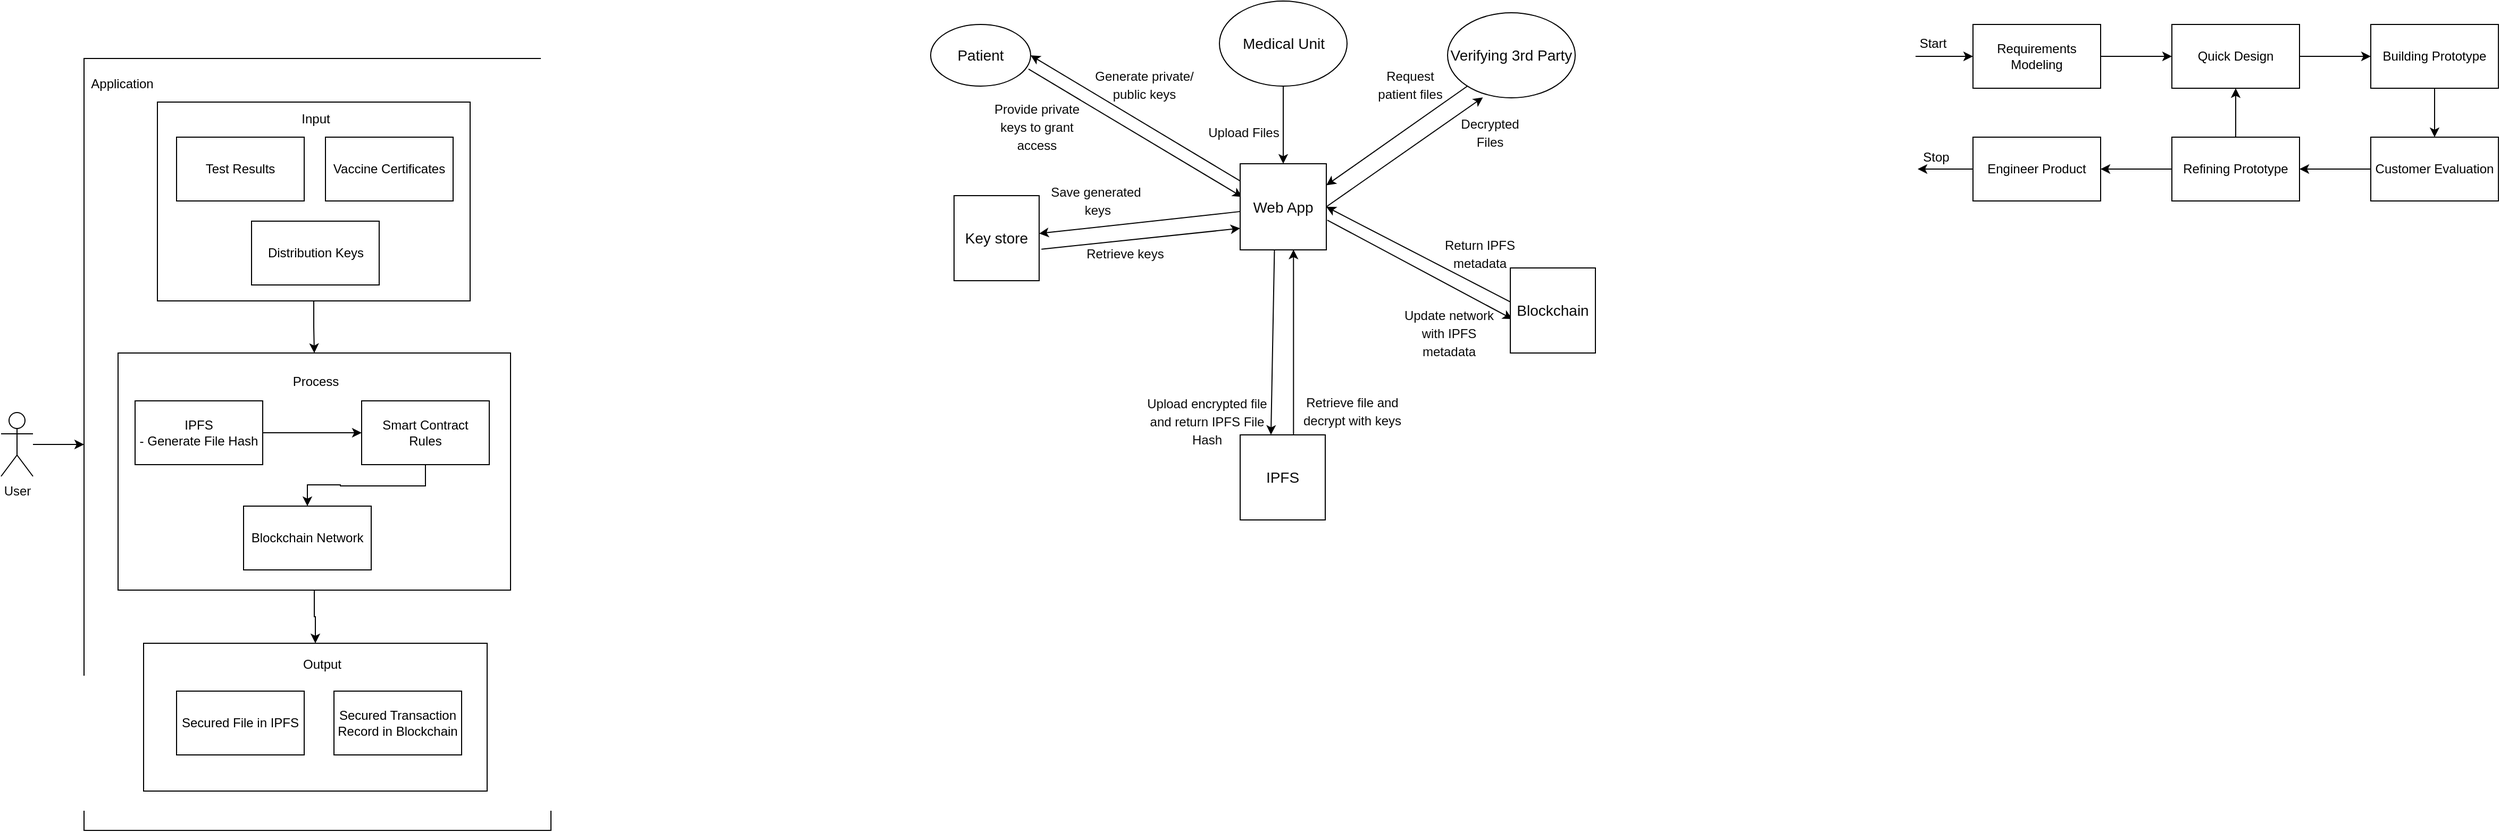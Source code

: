 <mxfile version="14.9.5" type="device"><diagram id="kY-viib103wf2mf439vV" name="Page-1"><mxGraphModel dx="800" dy="489" grid="0" gridSize="10" guides="1" tooltips="1" connect="1" arrows="1" fold="1" page="1" pageScale="1" pageWidth="3000" pageHeight="1100" math="0" shadow="0"><root><mxCell id="0"/><mxCell id="1" parent="0"/><mxCell id="HL23rp8V-L4xdYOjuT2W-24" value="" style="rounded=0;whiteSpace=wrap;html=1;" parent="1" vertex="1"><mxGeometry x="215" y="251" width="439" height="726" as="geometry"/></mxCell><mxCell id="HL23rp8V-L4xdYOjuT2W-6" value="" style="rounded=0;whiteSpace=wrap;html=1;" parent="1" vertex="1"><mxGeometry x="271" y="801" width="323" height="139" as="geometry"/></mxCell><mxCell id="HL23rp8V-L4xdYOjuT2W-14" style="edgeStyle=orthogonalEdgeStyle;rounded=0;orthogonalLoop=1;jettySize=auto;html=1;" parent="1" source="KZ27g9-mBWaPiHV4D6GU-1" target="KZ27g9-mBWaPiHV4D6GU-7" edge="1"><mxGeometry relative="1" as="geometry"/></mxCell><mxCell id="KZ27g9-mBWaPiHV4D6GU-1" value="" style="rounded=0;whiteSpace=wrap;html=1;" parent="1" vertex="1"><mxGeometry x="284" y="292" width="294" height="187" as="geometry"/></mxCell><mxCell id="KZ27g9-mBWaPiHV4D6GU-2" value="Input" style="text;html=1;strokeColor=none;fillColor=none;align=center;verticalAlign=middle;whiteSpace=wrap;rounded=0;" parent="1" vertex="1"><mxGeometry x="412.5" y="298" width="40" height="20" as="geometry"/></mxCell><mxCell id="KZ27g9-mBWaPiHV4D6GU-3" value="Test Results" style="rounded=0;whiteSpace=wrap;html=1;" parent="1" vertex="1"><mxGeometry x="302" y="325" width="120" height="60" as="geometry"/></mxCell><mxCell id="KZ27g9-mBWaPiHV4D6GU-4" value="Vaccine Certificates" style="rounded=0;whiteSpace=wrap;html=1;" parent="1" vertex="1"><mxGeometry x="442" y="325" width="120" height="60" as="geometry"/></mxCell><mxCell id="HL23rp8V-L4xdYOjuT2W-19" style="edgeStyle=orthogonalEdgeStyle;rounded=0;orthogonalLoop=1;jettySize=auto;html=1;exitX=0.5;exitY=1;exitDx=0;exitDy=0;entryX=0.5;entryY=0;entryDx=0;entryDy=0;" parent="1" source="KZ27g9-mBWaPiHV4D6GU-7" target="HL23rp8V-L4xdYOjuT2W-6" edge="1"><mxGeometry relative="1" as="geometry"/></mxCell><mxCell id="KZ27g9-mBWaPiHV4D6GU-7" value="" style="rounded=0;whiteSpace=wrap;html=1;" parent="1" vertex="1"><mxGeometry x="247" y="528" width="369" height="223" as="geometry"/></mxCell><mxCell id="KZ27g9-mBWaPiHV4D6GU-8" value="Process" style="text;html=1;strokeColor=none;fillColor=none;align=center;verticalAlign=middle;whiteSpace=wrap;rounded=0;" parent="1" vertex="1"><mxGeometry x="412.5" y="545" width="40" height="20" as="geometry"/></mxCell><mxCell id="HL23rp8V-L4xdYOjuT2W-12" style="edgeStyle=orthogonalEdgeStyle;rounded=0;orthogonalLoop=1;jettySize=auto;html=1;" parent="1" source="KZ27g9-mBWaPiHV4D6GU-9" target="KZ27g9-mBWaPiHV4D6GU-10" edge="1"><mxGeometry relative="1" as="geometry"/></mxCell><mxCell id="KZ27g9-mBWaPiHV4D6GU-9" value="IPFS&lt;br&gt;- Generate File Hash" style="rounded=0;whiteSpace=wrap;html=1;" parent="1" vertex="1"><mxGeometry x="263" y="573" width="120" height="60" as="geometry"/></mxCell><mxCell id="HL23rp8V-L4xdYOjuT2W-13" style="edgeStyle=orthogonalEdgeStyle;rounded=0;orthogonalLoop=1;jettySize=auto;html=1;" parent="1" source="KZ27g9-mBWaPiHV4D6GU-10" target="HL23rp8V-L4xdYOjuT2W-2" edge="1"><mxGeometry relative="1" as="geometry"/></mxCell><mxCell id="KZ27g9-mBWaPiHV4D6GU-10" value="Smart Contract&lt;br&gt;Rules" style="rounded=0;whiteSpace=wrap;html=1;" parent="1" vertex="1"><mxGeometry x="476" y="573" width="120" height="60" as="geometry"/></mxCell><mxCell id="HL23rp8V-L4xdYOjuT2W-1" value="Distribution Keys" style="rounded=0;whiteSpace=wrap;html=1;" parent="1" vertex="1"><mxGeometry x="372.5" y="404" width="120" height="60" as="geometry"/></mxCell><mxCell id="HL23rp8V-L4xdYOjuT2W-2" value="Blockchain Network" style="rounded=0;whiteSpace=wrap;html=1;" parent="1" vertex="1"><mxGeometry x="365" y="672" width="120" height="60" as="geometry"/></mxCell><mxCell id="HL23rp8V-L4xdYOjuT2W-4" value="Secured File in IPFS" style="rounded=0;whiteSpace=wrap;html=1;" parent="1" vertex="1"><mxGeometry x="302" y="846" width="120" height="60" as="geometry"/></mxCell><mxCell id="HL23rp8V-L4xdYOjuT2W-5" value="Secured Transaction&lt;br&gt;Record in Blockchain" style="rounded=0;whiteSpace=wrap;html=1;" parent="1" vertex="1"><mxGeometry x="450" y="846" width="120" height="60" as="geometry"/></mxCell><mxCell id="HL23rp8V-L4xdYOjuT2W-7" value="Output" style="text;html=1;strokeColor=none;fillColor=none;align=center;verticalAlign=middle;whiteSpace=wrap;rounded=0;" parent="1" vertex="1"><mxGeometry x="419" y="811" width="40" height="20" as="geometry"/></mxCell><mxCell id="HL23rp8V-L4xdYOjuT2W-25" value="Application" style="text;html=1;strokeColor=none;fillColor=none;align=center;verticalAlign=middle;whiteSpace=wrap;rounded=0;" parent="1" vertex="1"><mxGeometry x="231" y="265" width="40" height="20" as="geometry"/></mxCell><mxCell id="HL23rp8V-L4xdYOjuT2W-39" style="edgeStyle=orthogonalEdgeStyle;rounded=0;orthogonalLoop=1;jettySize=auto;html=1;fontColor=#FFFFFF;" parent="1" source="HL23rp8V-L4xdYOjuT2W-36" target="HL23rp8V-L4xdYOjuT2W-24" edge="1"><mxGeometry relative="1" as="geometry"/></mxCell><mxCell id="HL23rp8V-L4xdYOjuT2W-36" value="&lt;font color=&quot;#0a0a0a&quot;&gt;User&lt;/font&gt;" style="shape=umlActor;verticalLabelPosition=bottom;verticalAlign=top;html=1;fontColor=#FFFFFF;" parent="1" vertex="1"><mxGeometry x="137" y="584" width="30" height="60" as="geometry"/></mxCell><mxCell id="HL23rp8V-L4xdYOjuT2W-89" style="edgeStyle=none;rounded=0;orthogonalLoop=1;jettySize=auto;html=1;entryX=0.024;entryY=0.385;entryDx=0;entryDy=0;fontSize=14;fontColor=#0A0A0A;exitX=0.979;exitY=0.724;exitDx=0;exitDy=0;exitPerimeter=0;entryPerimeter=0;" parent="1" source="HL23rp8V-L4xdYOjuT2W-69" target="HL23rp8V-L4xdYOjuT2W-72" edge="1"><mxGeometry relative="1" as="geometry"/></mxCell><mxCell id="HL23rp8V-L4xdYOjuT2W-69" value="Patient" style="ellipse;whiteSpace=wrap;html=1;fontSize=14;fontColor=#0A0A0A;" parent="1" vertex="1"><mxGeometry x="1011" y="219" width="94" height="58" as="geometry"/></mxCell><mxCell id="HL23rp8V-L4xdYOjuT2W-82" style="edgeStyle=none;rounded=0;orthogonalLoop=1;jettySize=auto;html=1;fontSize=14;fontColor=#0A0A0A;" parent="1" source="HL23rp8V-L4xdYOjuT2W-70" target="HL23rp8V-L4xdYOjuT2W-72" edge="1"><mxGeometry relative="1" as="geometry"/></mxCell><mxCell id="HL23rp8V-L4xdYOjuT2W-70" value="Medical Unit" style="ellipse;whiteSpace=wrap;html=1;fontSize=14;fontColor=#0A0A0A;" parent="1" vertex="1"><mxGeometry x="1282.5" y="197" width="120" height="80" as="geometry"/></mxCell><mxCell id="HL23rp8V-L4xdYOjuT2W-88" style="edgeStyle=none;rounded=0;orthogonalLoop=1;jettySize=auto;html=1;fontSize=14;fontColor=#0A0A0A;entryX=1;entryY=0.25;entryDx=0;entryDy=0;" parent="1" source="HL23rp8V-L4xdYOjuT2W-71" target="HL23rp8V-L4xdYOjuT2W-72" edge="1"><mxGeometry relative="1" as="geometry"><mxPoint x="1383" y="369" as="targetPoint"/></mxGeometry></mxCell><mxCell id="HL23rp8V-L4xdYOjuT2W-71" value="Verifying 3rd Party" style="ellipse;whiteSpace=wrap;html=1;fontSize=14;fontColor=#0A0A0A;" parent="1" vertex="1"><mxGeometry x="1497" y="208" width="120" height="80" as="geometry"/></mxCell><mxCell id="HL23rp8V-L4xdYOjuT2W-84" style="edgeStyle=none;rounded=0;orthogonalLoop=1;jettySize=auto;html=1;fontSize=14;fontColor=#0A0A0A;" parent="1" source="HL23rp8V-L4xdYOjuT2W-72" target="HL23rp8V-L4xdYOjuT2W-75" edge="1"><mxGeometry relative="1" as="geometry"/></mxCell><mxCell id="HL23rp8V-L4xdYOjuT2W-85" style="edgeStyle=none;rounded=0;orthogonalLoop=1;jettySize=auto;html=1;entryX=0.362;entryY=-0.001;entryDx=0;entryDy=0;fontSize=14;fontColor=#0A0A0A;exitX=0.398;exitY=0.998;exitDx=0;exitDy=0;exitPerimeter=0;entryPerimeter=0;" parent="1" source="HL23rp8V-L4xdYOjuT2W-72" target="HL23rp8V-L4xdYOjuT2W-74" edge="1"><mxGeometry relative="1" as="geometry"/></mxCell><mxCell id="HL23rp8V-L4xdYOjuT2W-87" style="edgeStyle=none;rounded=0;orthogonalLoop=1;jettySize=auto;html=1;entryX=0.024;entryY=0.601;entryDx=0;entryDy=0;fontSize=14;fontColor=#0A0A0A;exitX=1.012;exitY=0.655;exitDx=0;exitDy=0;entryPerimeter=0;exitPerimeter=0;" parent="1" source="HL23rp8V-L4xdYOjuT2W-72" target="HL23rp8V-L4xdYOjuT2W-73" edge="1"><mxGeometry relative="1" as="geometry"/></mxCell><mxCell id="HL23rp8V-L4xdYOjuT2W-90" style="edgeStyle=none;rounded=0;orthogonalLoop=1;jettySize=auto;html=1;fontSize=14;fontColor=#0A0A0A;entryX=1;entryY=0.5;entryDx=0;entryDy=0;" parent="1" source="HL23rp8V-L4xdYOjuT2W-72" target="HL23rp8V-L4xdYOjuT2W-69" edge="1"><mxGeometry relative="1" as="geometry"><mxPoint x="1159" y="260" as="targetPoint"/></mxGeometry></mxCell><mxCell id="HL23rp8V-L4xdYOjuT2W-97" style="edgeStyle=none;rounded=0;orthogonalLoop=1;jettySize=auto;html=1;fontSize=14;fontColor=#0A0A0A;exitX=1;exitY=0.5;exitDx=0;exitDy=0;entryX=0.277;entryY=0.995;entryDx=0;entryDy=0;entryPerimeter=0;" parent="1" source="HL23rp8V-L4xdYOjuT2W-72" target="HL23rp8V-L4xdYOjuT2W-71" edge="1"><mxGeometry relative="1" as="geometry"><mxPoint x="1549" y="299" as="targetPoint"/></mxGeometry></mxCell><mxCell id="HL23rp8V-L4xdYOjuT2W-72" value="Web App" style="whiteSpace=wrap;html=1;aspect=fixed;fontSize=14;fontColor=#0A0A0A;" parent="1" vertex="1"><mxGeometry x="1302" y="350" width="81" height="81" as="geometry"/></mxCell><mxCell id="HL23rp8V-L4xdYOjuT2W-108" style="edgeStyle=none;rounded=0;orthogonalLoop=1;jettySize=auto;html=1;fontSize=14;fontColor=#0A0A0A;exitX=0.003;exitY=0.401;exitDx=0;exitDy=0;exitPerimeter=0;entryX=1;entryY=0.5;entryDx=0;entryDy=0;" parent="1" source="HL23rp8V-L4xdYOjuT2W-73" target="HL23rp8V-L4xdYOjuT2W-72" edge="1"><mxGeometry relative="1" as="geometry"><mxPoint x="1381" y="400" as="targetPoint"/></mxGeometry></mxCell><mxCell id="HL23rp8V-L4xdYOjuT2W-73" value="Blockchain" style="whiteSpace=wrap;html=1;aspect=fixed;fontSize=14;fontColor=#0A0A0A;" parent="1" vertex="1"><mxGeometry x="1556" y="448" width="80" height="80" as="geometry"/></mxCell><mxCell id="HL23rp8V-L4xdYOjuT2W-102" style="edgeStyle=none;rounded=0;orthogonalLoop=1;jettySize=auto;html=1;fontSize=14;fontColor=#0A0A0A;exitX=0.627;exitY=0.01;exitDx=0;exitDy=0;entryX=0.619;entryY=0.997;entryDx=0;entryDy=0;entryPerimeter=0;exitPerimeter=0;" parent="1" source="HL23rp8V-L4xdYOjuT2W-74" target="HL23rp8V-L4xdYOjuT2W-72" edge="1"><mxGeometry relative="1" as="geometry"><mxPoint x="1343" y="431" as="targetPoint"/></mxGeometry></mxCell><mxCell id="HL23rp8V-L4xdYOjuT2W-74" value="IPFS" style="whiteSpace=wrap;html=1;aspect=fixed;fontSize=14;fontColor=#0A0A0A;" parent="1" vertex="1"><mxGeometry x="1302" y="605" width="80" height="80" as="geometry"/></mxCell><mxCell id="HL23rp8V-L4xdYOjuT2W-122" style="edgeStyle=none;rounded=0;orthogonalLoop=1;jettySize=auto;html=1;fontSize=14;fontColor=#0A0A0A;exitX=1.027;exitY=0.63;exitDx=0;exitDy=0;entryX=0;entryY=0.75;entryDx=0;entryDy=0;exitPerimeter=0;" parent="1" source="HL23rp8V-L4xdYOjuT2W-75" target="HL23rp8V-L4xdYOjuT2W-72" edge="1"><mxGeometry relative="1" as="geometry"><mxPoint x="1322" y="431" as="targetPoint"/></mxGeometry></mxCell><mxCell id="HL23rp8V-L4xdYOjuT2W-75" value="Key store" style="whiteSpace=wrap;html=1;aspect=fixed;fontSize=14;fontColor=#0A0A0A;" parent="1" vertex="1"><mxGeometry x="1033" y="380" width="80" height="80" as="geometry"/></mxCell><mxCell id="HL23rp8V-L4xdYOjuT2W-91" value="&lt;font style=&quot;font-size: 12px&quot;&gt;Upload Files&lt;/font&gt;" style="text;html=1;strokeColor=none;fillColor=none;align=center;verticalAlign=middle;whiteSpace=wrap;rounded=0;fontSize=14;fontColor=#0A0A0A;" parent="1" vertex="1"><mxGeometry x="1257" y="296.5" width="97" height="47" as="geometry"/></mxCell><mxCell id="HL23rp8V-L4xdYOjuT2W-92" style="edgeStyle=none;rounded=0;orthogonalLoop=1;jettySize=auto;html=1;exitX=0.5;exitY=1;exitDx=0;exitDy=0;fontSize=14;fontColor=#0A0A0A;" parent="1" source="HL23rp8V-L4xdYOjuT2W-91" target="HL23rp8V-L4xdYOjuT2W-91" edge="1"><mxGeometry relative="1" as="geometry"/></mxCell><mxCell id="HL23rp8V-L4xdYOjuT2W-94" value="&lt;font style=&quot;font-size: 12px&quot;&gt;Generate private/&lt;br&gt;public keys&lt;/font&gt;" style="text;html=1;strokeColor=none;fillColor=none;align=center;verticalAlign=middle;whiteSpace=wrap;rounded=0;fontSize=14;fontColor=#0A0A0A;" parent="1" vertex="1"><mxGeometry x="1160" y="243.5" width="104" height="63" as="geometry"/></mxCell><mxCell id="HL23rp8V-L4xdYOjuT2W-95" value="&lt;font style=&quot;font-size: 12px&quot;&gt;Provide private keys to grant access&lt;/font&gt;" style="text;html=1;strokeColor=none;fillColor=none;align=center;verticalAlign=middle;whiteSpace=wrap;rounded=0;fontSize=14;fontColor=#0A0A0A;" parent="1" vertex="1"><mxGeometry x="1057" y="285.5" width="108" height="58" as="geometry"/></mxCell><mxCell id="HL23rp8V-L4xdYOjuT2W-96" value="&lt;font style=&quot;font-size: 12px&quot;&gt;Save generated&lt;br&gt;&amp;nbsp;keys&lt;/font&gt;" style="text;html=1;strokeColor=none;fillColor=none;align=center;verticalAlign=middle;whiteSpace=wrap;rounded=0;fontSize=14;fontColor=#0A0A0A;" parent="1" vertex="1"><mxGeometry x="1119" y="364" width="95" height="40" as="geometry"/></mxCell><mxCell id="HL23rp8V-L4xdYOjuT2W-98" value="&lt;font style=&quot;font-size: 12px&quot;&gt;Request &lt;br&gt;patient files&lt;/font&gt;" style="text;html=1;strokeColor=none;fillColor=none;align=center;verticalAlign=middle;whiteSpace=wrap;rounded=0;fontSize=14;fontColor=#0A0A0A;" parent="1" vertex="1"><mxGeometry x="1412" y="255.5" width="100" height="39" as="geometry"/></mxCell><mxCell id="HL23rp8V-L4xdYOjuT2W-101" value="&lt;font style=&quot;font-size: 12px&quot;&gt;Upload encrypted file&lt;br&gt;and return IPFS File Hash&lt;/font&gt;" style="text;html=1;strokeColor=none;fillColor=none;align=center;verticalAlign=middle;whiteSpace=wrap;rounded=0;fontSize=14;fontColor=#0A0A0A;" parent="1" vertex="1"><mxGeometry x="1209" y="556" width="124" height="71" as="geometry"/></mxCell><mxCell id="HL23rp8V-L4xdYOjuT2W-103" value="&lt;font style=&quot;font-size: 12px&quot;&gt;Retrieve file and decrypt with keys&lt;/font&gt;" style="text;html=1;strokeColor=none;fillColor=none;align=center;verticalAlign=middle;whiteSpace=wrap;rounded=0;fontSize=14;fontColor=#0A0A0A;" parent="1" vertex="1"><mxGeometry x="1346" y="559" width="123" height="46" as="geometry"/></mxCell><mxCell id="HL23rp8V-L4xdYOjuT2W-105" value="&lt;font style=&quot;font-size: 12px&quot;&gt;Update network with IPFS metadata&lt;/font&gt;" style="text;html=1;strokeColor=none;fillColor=none;align=center;verticalAlign=middle;whiteSpace=wrap;rounded=0;fontSize=14;fontColor=#0A0A0A;" parent="1" vertex="1"><mxGeometry x="1448" y="479" width="101" height="60" as="geometry"/></mxCell><mxCell id="HL23rp8V-L4xdYOjuT2W-107" value="&lt;font style=&quot;font-size: 12px&quot;&gt;Return IPFS metadata&lt;/font&gt;" style="text;html=1;strokeColor=none;fillColor=none;align=center;verticalAlign=middle;whiteSpace=wrap;rounded=0;fontSize=14;fontColor=#0A0A0A;" parent="1" vertex="1"><mxGeometry x="1476" y="415" width="103" height="38" as="geometry"/></mxCell><mxCell id="HL23rp8V-L4xdYOjuT2W-115" style="edgeStyle=none;rounded=0;orthogonalLoop=1;jettySize=auto;html=1;exitX=0.5;exitY=0;exitDx=0;exitDy=0;fontSize=14;fontColor=#0A0A0A;" parent="1" source="HL23rp8V-L4xdYOjuT2W-103" target="HL23rp8V-L4xdYOjuT2W-103" edge="1"><mxGeometry relative="1" as="geometry"/></mxCell><mxCell id="HL23rp8V-L4xdYOjuT2W-123" value="&lt;font style=&quot;font-size: 12px&quot;&gt;Retrieve keys&lt;/font&gt;" style="text;html=1;strokeColor=none;fillColor=none;align=center;verticalAlign=middle;whiteSpace=wrap;rounded=0;fontSize=14;fontColor=#0A0A0A;" parent="1" vertex="1"><mxGeometry x="1119" y="424" width="150" height="20" as="geometry"/></mxCell><mxCell id="j1egG3dxyX63YDETFK80-7" value="&lt;span style=&quot;font-size: 12px&quot;&gt;Decrypted Files&lt;/span&gt;" style="text;html=1;strokeColor=none;fillColor=none;align=center;verticalAlign=middle;whiteSpace=wrap;rounded=0;fontSize=14;fontColor=#0A0A0A;" parent="1" vertex="1"><mxGeometry x="1510" y="297" width="54" height="46" as="geometry"/></mxCell><mxCell id="3yrbHQT3SbAPtpK9WN2i-13" style="edgeStyle=orthogonalEdgeStyle;rounded=0;orthogonalLoop=1;jettySize=auto;html=1;startArrow=none;startFill=0;endArrow=classic;endFill=1;" edge="1" parent="1" source="3yrbHQT3SbAPtpK9WN2i-1" target="3yrbHQT3SbAPtpK9WN2i-2"><mxGeometry relative="1" as="geometry"/></mxCell><mxCell id="3yrbHQT3SbAPtpK9WN2i-1" value="Requirements Modeling" style="rounded=0;whiteSpace=wrap;html=1;" vertex="1" parent="1"><mxGeometry x="1991" y="219" width="120" height="60" as="geometry"/></mxCell><mxCell id="3yrbHQT3SbAPtpK9WN2i-14" style="edgeStyle=orthogonalEdgeStyle;rounded=0;orthogonalLoop=1;jettySize=auto;html=1;entryX=0;entryY=0.5;entryDx=0;entryDy=0;startArrow=none;startFill=0;endArrow=classic;endFill=1;" edge="1" parent="1" source="3yrbHQT3SbAPtpK9WN2i-2" target="3yrbHQT3SbAPtpK9WN2i-3"><mxGeometry relative="1" as="geometry"/></mxCell><mxCell id="3yrbHQT3SbAPtpK9WN2i-2" value="Quick Design" style="rounded=0;whiteSpace=wrap;html=1;" vertex="1" parent="1"><mxGeometry x="2178" y="219" width="120" height="60" as="geometry"/></mxCell><mxCell id="3yrbHQT3SbAPtpK9WN2i-15" style="edgeStyle=orthogonalEdgeStyle;rounded=0;orthogonalLoop=1;jettySize=auto;html=1;entryX=0.5;entryY=0;entryDx=0;entryDy=0;startArrow=none;startFill=0;endArrow=classic;endFill=1;" edge="1" parent="1" source="3yrbHQT3SbAPtpK9WN2i-3" target="3yrbHQT3SbAPtpK9WN2i-4"><mxGeometry relative="1" as="geometry"/></mxCell><mxCell id="3yrbHQT3SbAPtpK9WN2i-3" value="Building Prototype" style="rounded=0;whiteSpace=wrap;html=1;" vertex="1" parent="1"><mxGeometry x="2365" y="219" width="120" height="60" as="geometry"/></mxCell><mxCell id="3yrbHQT3SbAPtpK9WN2i-16" style="edgeStyle=orthogonalEdgeStyle;rounded=0;orthogonalLoop=1;jettySize=auto;html=1;entryX=1;entryY=0.5;entryDx=0;entryDy=0;startArrow=none;startFill=0;endArrow=classic;endFill=1;" edge="1" parent="1" source="3yrbHQT3SbAPtpK9WN2i-4" target="3yrbHQT3SbAPtpK9WN2i-5"><mxGeometry relative="1" as="geometry"/></mxCell><mxCell id="3yrbHQT3SbAPtpK9WN2i-4" value="Customer Evaluation" style="rounded=0;whiteSpace=wrap;html=1;" vertex="1" parent="1"><mxGeometry x="2365" y="325" width="120" height="60" as="geometry"/></mxCell><mxCell id="3yrbHQT3SbAPtpK9WN2i-17" style="edgeStyle=orthogonalEdgeStyle;rounded=0;orthogonalLoop=1;jettySize=auto;html=1;entryX=1;entryY=0.5;entryDx=0;entryDy=0;startArrow=none;startFill=0;endArrow=classic;endFill=1;" edge="1" parent="1" source="3yrbHQT3SbAPtpK9WN2i-5" target="3yrbHQT3SbAPtpK9WN2i-6"><mxGeometry relative="1" as="geometry"/></mxCell><mxCell id="3yrbHQT3SbAPtpK9WN2i-19" style="edgeStyle=orthogonalEdgeStyle;rounded=0;orthogonalLoop=1;jettySize=auto;html=1;startArrow=none;startFill=0;endArrow=classic;endFill=1;" edge="1" parent="1" source="3yrbHQT3SbAPtpK9WN2i-5" target="3yrbHQT3SbAPtpK9WN2i-2"><mxGeometry relative="1" as="geometry"/></mxCell><mxCell id="3yrbHQT3SbAPtpK9WN2i-5" value="Refining Prototype" style="rounded=0;whiteSpace=wrap;html=1;" vertex="1" parent="1"><mxGeometry x="2178" y="325" width="120" height="60" as="geometry"/></mxCell><mxCell id="3yrbHQT3SbAPtpK9WN2i-6" value="Engineer Product" style="rounded=0;whiteSpace=wrap;html=1;" vertex="1" parent="1"><mxGeometry x="1991" y="325" width="120" height="60" as="geometry"/></mxCell><mxCell id="3yrbHQT3SbAPtpK9WN2i-8" value="" style="endArrow=none;html=1;exitX=0;exitY=0.5;exitDx=0;exitDy=0;endFill=0;startArrow=classic;startFill=1;" edge="1" parent="1" source="3yrbHQT3SbAPtpK9WN2i-1"><mxGeometry width="50" height="50" relative="1" as="geometry"><mxPoint x="2176" y="377" as="sourcePoint"/><mxPoint x="1937" y="249" as="targetPoint"/></mxGeometry></mxCell><mxCell id="3yrbHQT3SbAPtpK9WN2i-18" value="" style="endArrow=none;html=1;endFill=0;startArrow=classic;startFill=1;entryX=0;entryY=0.5;entryDx=0;entryDy=0;" edge="1" parent="1" target="3yrbHQT3SbAPtpK9WN2i-6"><mxGeometry width="50" height="50" relative="1" as="geometry"><mxPoint x="1939" y="355" as="sourcePoint"/><mxPoint x="1947" y="259" as="targetPoint"/></mxGeometry></mxCell><mxCell id="3yrbHQT3SbAPtpK9WN2i-20" value="Start" style="text;html=1;align=center;verticalAlign=middle;resizable=0;points=[];autosize=1;strokeColor=none;" vertex="1" parent="1"><mxGeometry x="1935" y="228" width="36" height="18" as="geometry"/></mxCell><mxCell id="3yrbHQT3SbAPtpK9WN2i-21" value="Stop" style="text;html=1;align=center;verticalAlign=middle;resizable=0;points=[];autosize=1;strokeColor=none;" vertex="1" parent="1"><mxGeometry x="1938" y="335" width="35" height="18" as="geometry"/></mxCell></root></mxGraphModel></diagram></mxfile>